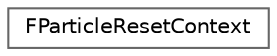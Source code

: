 digraph "Graphical Class Hierarchy"
{
 // INTERACTIVE_SVG=YES
 // LATEX_PDF_SIZE
  bgcolor="transparent";
  edge [fontname=Helvetica,fontsize=10,labelfontname=Helvetica,labelfontsize=10];
  node [fontname=Helvetica,fontsize=10,shape=box,height=0.2,width=0.4];
  rankdir="LR";
  Node0 [id="Node000000",label="FParticleResetContext",height=0.2,width=0.4,color="grey40", fillcolor="white", style="filled",URL="$d1/db2/classFParticleResetContext.html",tooltip="A level of significance for a particle system."];
}
